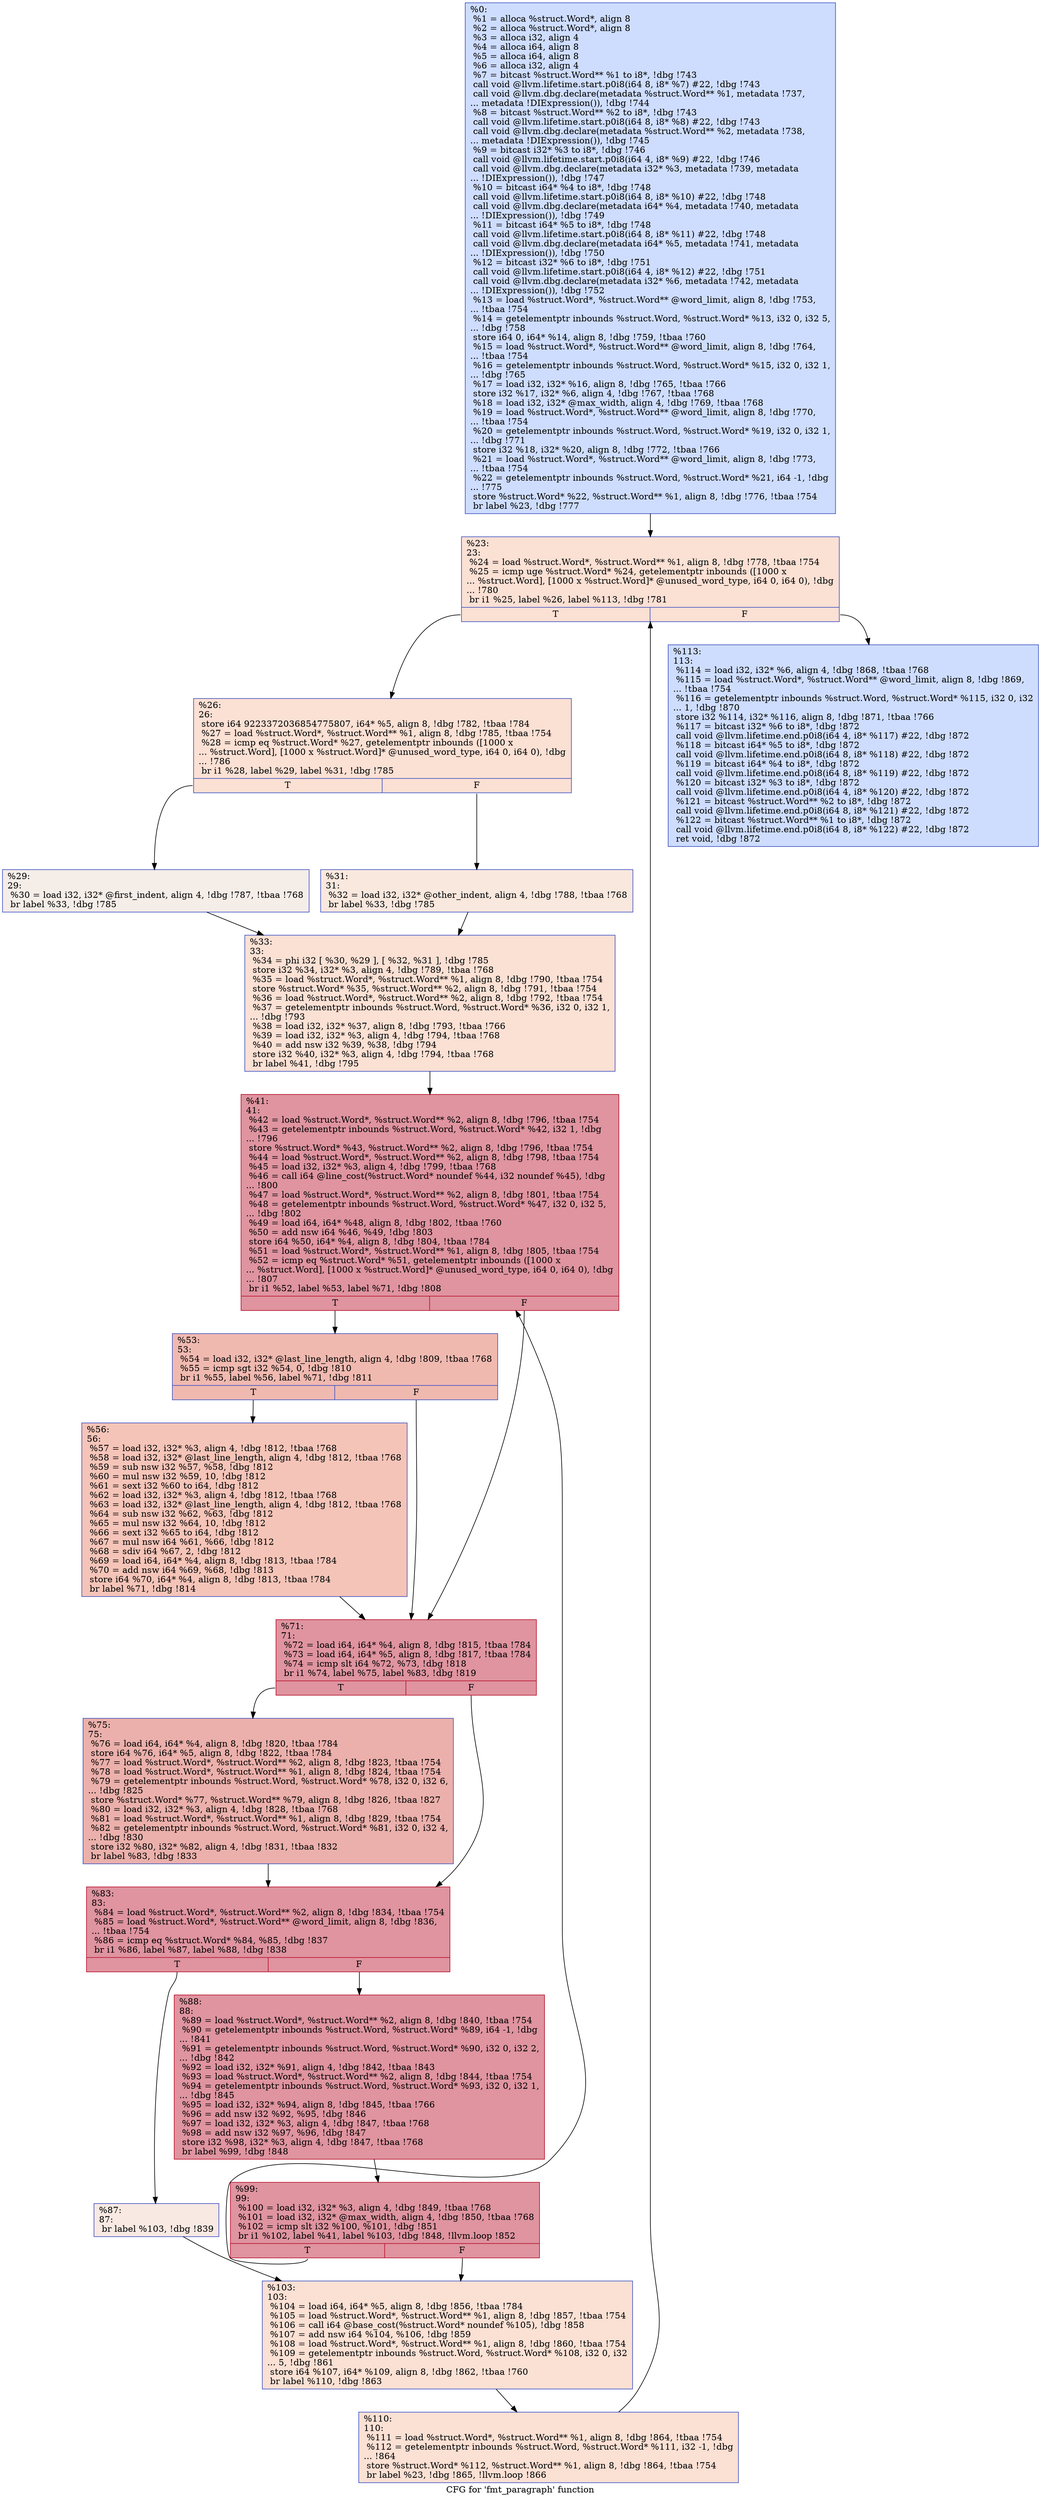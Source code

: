 digraph "CFG for 'fmt_paragraph' function" {
	label="CFG for 'fmt_paragraph' function";

	Node0xc5ce10 [shape=record,color="#3d50c3ff", style=filled, fillcolor="#8fb1fe70",label="{%0:\l  %1 = alloca %struct.Word*, align 8\l  %2 = alloca %struct.Word*, align 8\l  %3 = alloca i32, align 4\l  %4 = alloca i64, align 8\l  %5 = alloca i64, align 8\l  %6 = alloca i32, align 4\l  %7 = bitcast %struct.Word** %1 to i8*, !dbg !743\l  call void @llvm.lifetime.start.p0i8(i64 8, i8* %7) #22, !dbg !743\l  call void @llvm.dbg.declare(metadata %struct.Word** %1, metadata !737,\l... metadata !DIExpression()), !dbg !744\l  %8 = bitcast %struct.Word** %2 to i8*, !dbg !743\l  call void @llvm.lifetime.start.p0i8(i64 8, i8* %8) #22, !dbg !743\l  call void @llvm.dbg.declare(metadata %struct.Word** %2, metadata !738,\l... metadata !DIExpression()), !dbg !745\l  %9 = bitcast i32* %3 to i8*, !dbg !746\l  call void @llvm.lifetime.start.p0i8(i64 4, i8* %9) #22, !dbg !746\l  call void @llvm.dbg.declare(metadata i32* %3, metadata !739, metadata\l... !DIExpression()), !dbg !747\l  %10 = bitcast i64* %4 to i8*, !dbg !748\l  call void @llvm.lifetime.start.p0i8(i64 8, i8* %10) #22, !dbg !748\l  call void @llvm.dbg.declare(metadata i64* %4, metadata !740, metadata\l... !DIExpression()), !dbg !749\l  %11 = bitcast i64* %5 to i8*, !dbg !748\l  call void @llvm.lifetime.start.p0i8(i64 8, i8* %11) #22, !dbg !748\l  call void @llvm.dbg.declare(metadata i64* %5, metadata !741, metadata\l... !DIExpression()), !dbg !750\l  %12 = bitcast i32* %6 to i8*, !dbg !751\l  call void @llvm.lifetime.start.p0i8(i64 4, i8* %12) #22, !dbg !751\l  call void @llvm.dbg.declare(metadata i32* %6, metadata !742, metadata\l... !DIExpression()), !dbg !752\l  %13 = load %struct.Word*, %struct.Word** @word_limit, align 8, !dbg !753,\l... !tbaa !754\l  %14 = getelementptr inbounds %struct.Word, %struct.Word* %13, i32 0, i32 5,\l... !dbg !758\l  store i64 0, i64* %14, align 8, !dbg !759, !tbaa !760\l  %15 = load %struct.Word*, %struct.Word** @word_limit, align 8, !dbg !764,\l... !tbaa !754\l  %16 = getelementptr inbounds %struct.Word, %struct.Word* %15, i32 0, i32 1,\l... !dbg !765\l  %17 = load i32, i32* %16, align 8, !dbg !765, !tbaa !766\l  store i32 %17, i32* %6, align 4, !dbg !767, !tbaa !768\l  %18 = load i32, i32* @max_width, align 4, !dbg !769, !tbaa !768\l  %19 = load %struct.Word*, %struct.Word** @word_limit, align 8, !dbg !770,\l... !tbaa !754\l  %20 = getelementptr inbounds %struct.Word, %struct.Word* %19, i32 0, i32 1,\l... !dbg !771\l  store i32 %18, i32* %20, align 8, !dbg !772, !tbaa !766\l  %21 = load %struct.Word*, %struct.Word** @word_limit, align 8, !dbg !773,\l... !tbaa !754\l  %22 = getelementptr inbounds %struct.Word, %struct.Word* %21, i64 -1, !dbg\l... !775\l  store %struct.Word* %22, %struct.Word** %1, align 8, !dbg !776, !tbaa !754\l  br label %23, !dbg !777\l}"];
	Node0xc5ce10 -> Node0xc5cfc0;
	Node0xc5cfc0 [shape=record,color="#3d50c3ff", style=filled, fillcolor="#f7b99e70",label="{%23:\l23:                                               \l  %24 = load %struct.Word*, %struct.Word** %1, align 8, !dbg !778, !tbaa !754\l  %25 = icmp uge %struct.Word* %24, getelementptr inbounds ([1000 x\l... %struct.Word], [1000 x %struct.Word]* @unused_word_type, i64 0, i64 0), !dbg\l... !780\l  br i1 %25, label %26, label %113, !dbg !781\l|{<s0>T|<s1>F}}"];
	Node0xc5cfc0:s0 -> Node0xc5d010;
	Node0xc5cfc0:s1 -> Node0xc5d4c0;
	Node0xc5d010 [shape=record,color="#3d50c3ff", style=filled, fillcolor="#f7b99e70",label="{%26:\l26:                                               \l  store i64 9223372036854775807, i64* %5, align 8, !dbg !782, !tbaa !784\l  %27 = load %struct.Word*, %struct.Word** %1, align 8, !dbg !785, !tbaa !754\l  %28 = icmp eq %struct.Word* %27, getelementptr inbounds ([1000 x\l... %struct.Word], [1000 x %struct.Word]* @unused_word_type, i64 0, i64 0), !dbg\l... !786\l  br i1 %28, label %29, label %31, !dbg !785\l|{<s0>T|<s1>F}}"];
	Node0xc5d010:s0 -> Node0xc5d060;
	Node0xc5d010:s1 -> Node0xc5d0b0;
	Node0xc5d060 [shape=record,color="#3d50c3ff", style=filled, fillcolor="#e8d6cc70",label="{%29:\l29:                                               \l  %30 = load i32, i32* @first_indent, align 4, !dbg !787, !tbaa !768\l  br label %33, !dbg !785\l}"];
	Node0xc5d060 -> Node0xc5d100;
	Node0xc5d0b0 [shape=record,color="#3d50c3ff", style=filled, fillcolor="#f2cab570",label="{%31:\l31:                                               \l  %32 = load i32, i32* @other_indent, align 4, !dbg !788, !tbaa !768\l  br label %33, !dbg !785\l}"];
	Node0xc5d0b0 -> Node0xc5d100;
	Node0xc5d100 [shape=record,color="#3d50c3ff", style=filled, fillcolor="#f7b99e70",label="{%33:\l33:                                               \l  %34 = phi i32 [ %30, %29 ], [ %32, %31 ], !dbg !785\l  store i32 %34, i32* %3, align 4, !dbg !789, !tbaa !768\l  %35 = load %struct.Word*, %struct.Word** %1, align 8, !dbg !790, !tbaa !754\l  store %struct.Word* %35, %struct.Word** %2, align 8, !dbg !791, !tbaa !754\l  %36 = load %struct.Word*, %struct.Word** %2, align 8, !dbg !792, !tbaa !754\l  %37 = getelementptr inbounds %struct.Word, %struct.Word* %36, i32 0, i32 1,\l... !dbg !793\l  %38 = load i32, i32* %37, align 8, !dbg !793, !tbaa !766\l  %39 = load i32, i32* %3, align 4, !dbg !794, !tbaa !768\l  %40 = add nsw i32 %39, %38, !dbg !794\l  store i32 %40, i32* %3, align 4, !dbg !794, !tbaa !768\l  br label %41, !dbg !795\l}"];
	Node0xc5d100 -> Node0xc5d150;
	Node0xc5d150 [shape=record,color="#b70d28ff", style=filled, fillcolor="#b70d2870",label="{%41:\l41:                                               \l  %42 = load %struct.Word*, %struct.Word** %2, align 8, !dbg !796, !tbaa !754\l  %43 = getelementptr inbounds %struct.Word, %struct.Word* %42, i32 1, !dbg\l... !796\l  store %struct.Word* %43, %struct.Word** %2, align 8, !dbg !796, !tbaa !754\l  %44 = load %struct.Word*, %struct.Word** %2, align 8, !dbg !798, !tbaa !754\l  %45 = load i32, i32* %3, align 4, !dbg !799, !tbaa !768\l  %46 = call i64 @line_cost(%struct.Word* noundef %44, i32 noundef %45), !dbg\l... !800\l  %47 = load %struct.Word*, %struct.Word** %2, align 8, !dbg !801, !tbaa !754\l  %48 = getelementptr inbounds %struct.Word, %struct.Word* %47, i32 0, i32 5,\l... !dbg !802\l  %49 = load i64, i64* %48, align 8, !dbg !802, !tbaa !760\l  %50 = add nsw i64 %46, %49, !dbg !803\l  store i64 %50, i64* %4, align 8, !dbg !804, !tbaa !784\l  %51 = load %struct.Word*, %struct.Word** %1, align 8, !dbg !805, !tbaa !754\l  %52 = icmp eq %struct.Word* %51, getelementptr inbounds ([1000 x\l... %struct.Word], [1000 x %struct.Word]* @unused_word_type, i64 0, i64 0), !dbg\l... !807\l  br i1 %52, label %53, label %71, !dbg !808\l|{<s0>T|<s1>F}}"];
	Node0xc5d150:s0 -> Node0xc5d1a0;
	Node0xc5d150:s1 -> Node0xc5d240;
	Node0xc5d1a0 [shape=record,color="#3d50c3ff", style=filled, fillcolor="#de614d70",label="{%53:\l53:                                               \l  %54 = load i32, i32* @last_line_length, align 4, !dbg !809, !tbaa !768\l  %55 = icmp sgt i32 %54, 0, !dbg !810\l  br i1 %55, label %56, label %71, !dbg !811\l|{<s0>T|<s1>F}}"];
	Node0xc5d1a0:s0 -> Node0xc5d1f0;
	Node0xc5d1a0:s1 -> Node0xc5d240;
	Node0xc5d1f0 [shape=record,color="#3d50c3ff", style=filled, fillcolor="#e97a5f70",label="{%56:\l56:                                               \l  %57 = load i32, i32* %3, align 4, !dbg !812, !tbaa !768\l  %58 = load i32, i32* @last_line_length, align 4, !dbg !812, !tbaa !768\l  %59 = sub nsw i32 %57, %58, !dbg !812\l  %60 = mul nsw i32 %59, 10, !dbg !812\l  %61 = sext i32 %60 to i64, !dbg !812\l  %62 = load i32, i32* %3, align 4, !dbg !812, !tbaa !768\l  %63 = load i32, i32* @last_line_length, align 4, !dbg !812, !tbaa !768\l  %64 = sub nsw i32 %62, %63, !dbg !812\l  %65 = mul nsw i32 %64, 10, !dbg !812\l  %66 = sext i32 %65 to i64, !dbg !812\l  %67 = mul nsw i64 %61, %66, !dbg !812\l  %68 = sdiv i64 %67, 2, !dbg !812\l  %69 = load i64, i64* %4, align 8, !dbg !813, !tbaa !784\l  %70 = add nsw i64 %69, %68, !dbg !813\l  store i64 %70, i64* %4, align 8, !dbg !813, !tbaa !784\l  br label %71, !dbg !814\l}"];
	Node0xc5d1f0 -> Node0xc5d240;
	Node0xc5d240 [shape=record,color="#b70d28ff", style=filled, fillcolor="#b70d2870",label="{%71:\l71:                                               \l  %72 = load i64, i64* %4, align 8, !dbg !815, !tbaa !784\l  %73 = load i64, i64* %5, align 8, !dbg !817, !tbaa !784\l  %74 = icmp slt i64 %72, %73, !dbg !818\l  br i1 %74, label %75, label %83, !dbg !819\l|{<s0>T|<s1>F}}"];
	Node0xc5d240:s0 -> Node0xc5d290;
	Node0xc5d240:s1 -> Node0xc5d2e0;
	Node0xc5d290 [shape=record,color="#3d50c3ff", style=filled, fillcolor="#d24b4070",label="{%75:\l75:                                               \l  %76 = load i64, i64* %4, align 8, !dbg !820, !tbaa !784\l  store i64 %76, i64* %5, align 8, !dbg !822, !tbaa !784\l  %77 = load %struct.Word*, %struct.Word** %2, align 8, !dbg !823, !tbaa !754\l  %78 = load %struct.Word*, %struct.Word** %1, align 8, !dbg !824, !tbaa !754\l  %79 = getelementptr inbounds %struct.Word, %struct.Word* %78, i32 0, i32 6,\l... !dbg !825\l  store %struct.Word* %77, %struct.Word** %79, align 8, !dbg !826, !tbaa !827\l  %80 = load i32, i32* %3, align 4, !dbg !828, !tbaa !768\l  %81 = load %struct.Word*, %struct.Word** %1, align 8, !dbg !829, !tbaa !754\l  %82 = getelementptr inbounds %struct.Word, %struct.Word* %81, i32 0, i32 4,\l... !dbg !830\l  store i32 %80, i32* %82, align 4, !dbg !831, !tbaa !832\l  br label %83, !dbg !833\l}"];
	Node0xc5d290 -> Node0xc5d2e0;
	Node0xc5d2e0 [shape=record,color="#b70d28ff", style=filled, fillcolor="#b70d2870",label="{%83:\l83:                                               \l  %84 = load %struct.Word*, %struct.Word** %2, align 8, !dbg !834, !tbaa !754\l  %85 = load %struct.Word*, %struct.Word** @word_limit, align 8, !dbg !836,\l... !tbaa !754\l  %86 = icmp eq %struct.Word* %84, %85, !dbg !837\l  br i1 %86, label %87, label %88, !dbg !838\l|{<s0>T|<s1>F}}"];
	Node0xc5d2e0:s0 -> Node0xc5d330;
	Node0xc5d2e0:s1 -> Node0xc5d380;
	Node0xc5d330 [shape=record,color="#3d50c3ff", style=filled, fillcolor="#efcebd70",label="{%87:\l87:                                               \l  br label %103, !dbg !839\l}"];
	Node0xc5d330 -> Node0xc5d420;
	Node0xc5d380 [shape=record,color="#b70d28ff", style=filled, fillcolor="#b70d2870",label="{%88:\l88:                                               \l  %89 = load %struct.Word*, %struct.Word** %2, align 8, !dbg !840, !tbaa !754\l  %90 = getelementptr inbounds %struct.Word, %struct.Word* %89, i64 -1, !dbg\l... !841\l  %91 = getelementptr inbounds %struct.Word, %struct.Word* %90, i32 0, i32 2,\l... !dbg !842\l  %92 = load i32, i32* %91, align 4, !dbg !842, !tbaa !843\l  %93 = load %struct.Word*, %struct.Word** %2, align 8, !dbg !844, !tbaa !754\l  %94 = getelementptr inbounds %struct.Word, %struct.Word* %93, i32 0, i32 1,\l... !dbg !845\l  %95 = load i32, i32* %94, align 8, !dbg !845, !tbaa !766\l  %96 = add nsw i32 %92, %95, !dbg !846\l  %97 = load i32, i32* %3, align 4, !dbg !847, !tbaa !768\l  %98 = add nsw i32 %97, %96, !dbg !847\l  store i32 %98, i32* %3, align 4, !dbg !847, !tbaa !768\l  br label %99, !dbg !848\l}"];
	Node0xc5d380 -> Node0xc5d3d0;
	Node0xc5d3d0 [shape=record,color="#b70d28ff", style=filled, fillcolor="#b70d2870",label="{%99:\l99:                                               \l  %100 = load i32, i32* %3, align 4, !dbg !849, !tbaa !768\l  %101 = load i32, i32* @max_width, align 4, !dbg !850, !tbaa !768\l  %102 = icmp slt i32 %100, %101, !dbg !851\l  br i1 %102, label %41, label %103, !dbg !848, !llvm.loop !852\l|{<s0>T|<s1>F}}"];
	Node0xc5d3d0:s0 -> Node0xc5d150;
	Node0xc5d3d0:s1 -> Node0xc5d420;
	Node0xc5d420 [shape=record,color="#3d50c3ff", style=filled, fillcolor="#f7b99e70",label="{%103:\l103:                                              \l  %104 = load i64, i64* %5, align 8, !dbg !856, !tbaa !784\l  %105 = load %struct.Word*, %struct.Word** %1, align 8, !dbg !857, !tbaa !754\l  %106 = call i64 @base_cost(%struct.Word* noundef %105), !dbg !858\l  %107 = add nsw i64 %104, %106, !dbg !859\l  %108 = load %struct.Word*, %struct.Word** %1, align 8, !dbg !860, !tbaa !754\l  %109 = getelementptr inbounds %struct.Word, %struct.Word* %108, i32 0, i32\l... 5, !dbg !861\l  store i64 %107, i64* %109, align 8, !dbg !862, !tbaa !760\l  br label %110, !dbg !863\l}"];
	Node0xc5d420 -> Node0xc5d470;
	Node0xc5d470 [shape=record,color="#3d50c3ff", style=filled, fillcolor="#f7b99e70",label="{%110:\l110:                                              \l  %111 = load %struct.Word*, %struct.Word** %1, align 8, !dbg !864, !tbaa !754\l  %112 = getelementptr inbounds %struct.Word, %struct.Word* %111, i32 -1, !dbg\l... !864\l  store %struct.Word* %112, %struct.Word** %1, align 8, !dbg !864, !tbaa !754\l  br label %23, !dbg !865, !llvm.loop !866\l}"];
	Node0xc5d470 -> Node0xc5cfc0;
	Node0xc5d4c0 [shape=record,color="#3d50c3ff", style=filled, fillcolor="#8fb1fe70",label="{%113:\l113:                                              \l  %114 = load i32, i32* %6, align 4, !dbg !868, !tbaa !768\l  %115 = load %struct.Word*, %struct.Word** @word_limit, align 8, !dbg !869,\l... !tbaa !754\l  %116 = getelementptr inbounds %struct.Word, %struct.Word* %115, i32 0, i32\l... 1, !dbg !870\l  store i32 %114, i32* %116, align 8, !dbg !871, !tbaa !766\l  %117 = bitcast i32* %6 to i8*, !dbg !872\l  call void @llvm.lifetime.end.p0i8(i64 4, i8* %117) #22, !dbg !872\l  %118 = bitcast i64* %5 to i8*, !dbg !872\l  call void @llvm.lifetime.end.p0i8(i64 8, i8* %118) #22, !dbg !872\l  %119 = bitcast i64* %4 to i8*, !dbg !872\l  call void @llvm.lifetime.end.p0i8(i64 8, i8* %119) #22, !dbg !872\l  %120 = bitcast i32* %3 to i8*, !dbg !872\l  call void @llvm.lifetime.end.p0i8(i64 4, i8* %120) #22, !dbg !872\l  %121 = bitcast %struct.Word** %2 to i8*, !dbg !872\l  call void @llvm.lifetime.end.p0i8(i64 8, i8* %121) #22, !dbg !872\l  %122 = bitcast %struct.Word** %1 to i8*, !dbg !872\l  call void @llvm.lifetime.end.p0i8(i64 8, i8* %122) #22, !dbg !872\l  ret void, !dbg !872\l}"];
}
